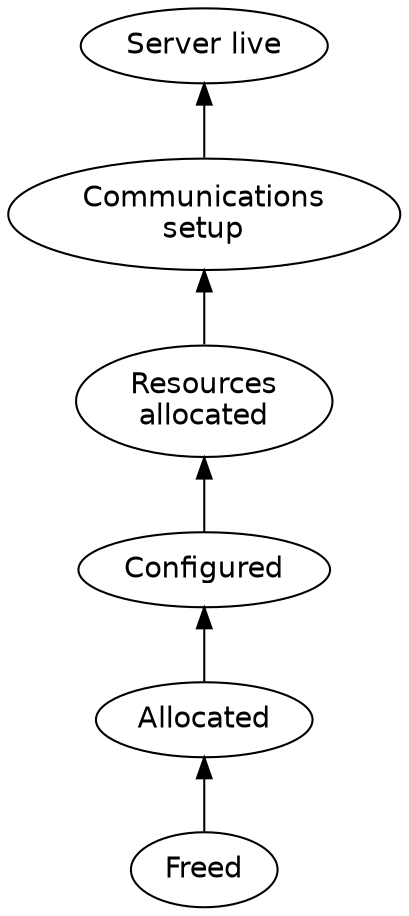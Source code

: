 digraph WindUp {rankdir=BT; node [fontname = "Helvetica"]; margin=0; Freed->Allocated->Configured->"Resources\nallocated" ->"Communications\nsetup"->"Server live";}
